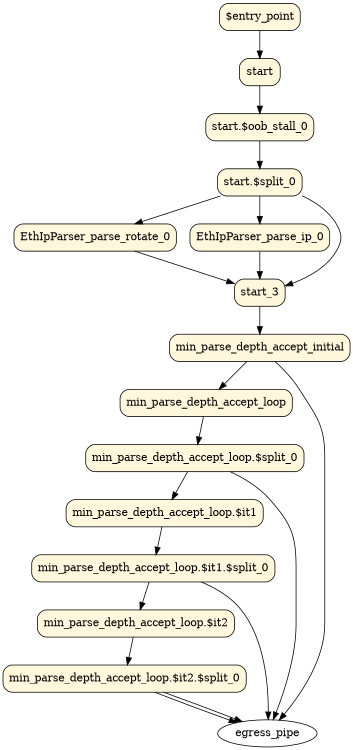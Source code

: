 digraph parser {
size="8,5"
State0x116ea900 [shape=record, style="filled,rounded", fillcolor=cornsilk, label="{\$entry_point}"];
State0x116ea6c0 [shape=record, style="filled,rounded", fillcolor=cornsilk, label="{start}"];
State0x116ea480 [shape=record, style="filled,rounded", fillcolor=cornsilk, label="{start\.\$oob_stall_0}"];
State0x116ea240 [shape=record, style="filled,rounded", fillcolor=cornsilk, label="{start\.\$split_0}"];
State0x116ea000 [shape=record, style="filled,rounded", fillcolor=cornsilk, label="{EthIpParser_parse_rotate_0}"];
State0x116f7b40 [shape=record, style="filled,rounded", fillcolor=cornsilk, label="{EthIpParser_parse_ip_0}"];
State0x116f3d80 [shape=record, style="filled,rounded", fillcolor=cornsilk, label="{start_3}"];
State0x116f3b40 [shape=record, style="filled,rounded", fillcolor=cornsilk, label="{min_parse_depth_accept_initial}"];
State0x116f3900 [shape=record, style="filled,rounded", fillcolor=cornsilk, label="{min_parse_depth_accept_loop}"];
State0x116f36c0 [shape=record, style="filled,rounded", fillcolor=cornsilk, label="{min_parse_depth_accept_loop\.\$split_0}"];
State0x116f3480 [shape=record, style="filled,rounded", fillcolor=cornsilk, label="{min_parse_depth_accept_loop\.\$it1}"];
State0x116f3240 [shape=record, style="filled,rounded", fillcolor=cornsilk, label="{min_parse_depth_accept_loop\.\$it1\.\$split_0}"];
State0x116f3000 [shape=record, style="filled,rounded", fillcolor=cornsilk, label="{min_parse_depth_accept_loop\.\$it2}"];
State0x116f7d80 [shape=record, style="filled,rounded", fillcolor=cornsilk, label="{min_parse_depth_accept_loop\.\$it2\.\$split_0}"];
State0x116ea900 -> State0x116ea6c0 [  ]
State0x116ea6c0 -> State0x116ea480 [  ]
State0x116ea480 -> State0x116ea240 [  ]
State0x116ea240 -> State0x116ea000 [  ]
State0x116ea240 -> State0x116f7b40 [  ]
State0x116ea240 -> State0x116f3d80 [  ]
State0x116ea000 -> State0x116f3d80 [  ]
State0x116f3d80 -> State0x116f3b40 [  ]
State0x116f3b40 -> State0x116f3900 [  ]
State0x116f3900 -> State0x116f36c0 [  ]
State0x116f36c0 -> State0x116f3480 [  ]
State0x116f3480 -> State0x116f3240 [  ]
State0x116f3240 -> State0x116f3000 [  ]
State0x116f3000 -> State0x116f7d80 [  ]
State0x116f7b40 -> State0x116f3d80 [  ]
State0x116f3b40 -> egress_pipe [  ]
State0x116f36c0 -> egress_pipe [  ]
State0x116f3240 -> egress_pipe [  ]
State0x116f7d80 -> egress_pipe [  ]
State0x116f7d80 -> egress_pipe [  ]
}
